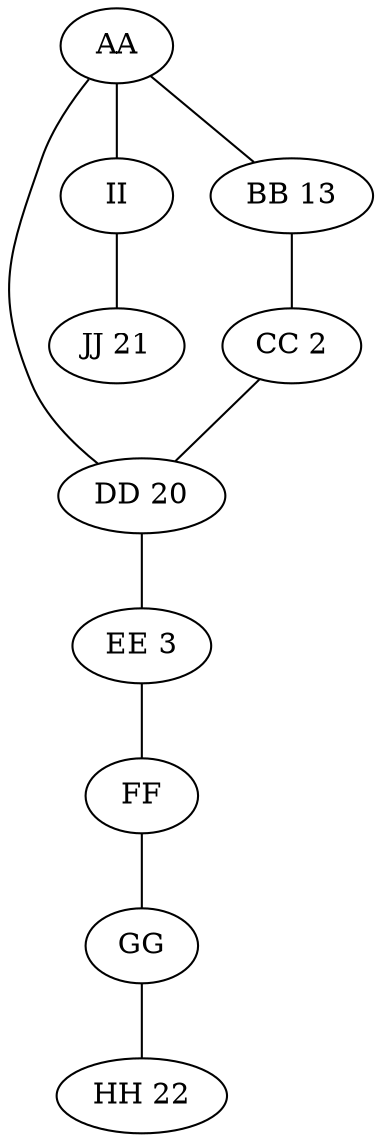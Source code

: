 Graph G {
AA -- DD;
AA -- II;
AA -- BB;
BB -- CC;
CC -- DD;
DD -- EE;
EE -- FF;
FF -- GG;
GG -- HH;
II -- JJ;
BB [label="BB 13"];
CC [label="CC 2"];
DD [label="DD 20"];
EE [label="EE 3"];
HH [label="HH 22"];
JJ [label="JJ 21"];
}
